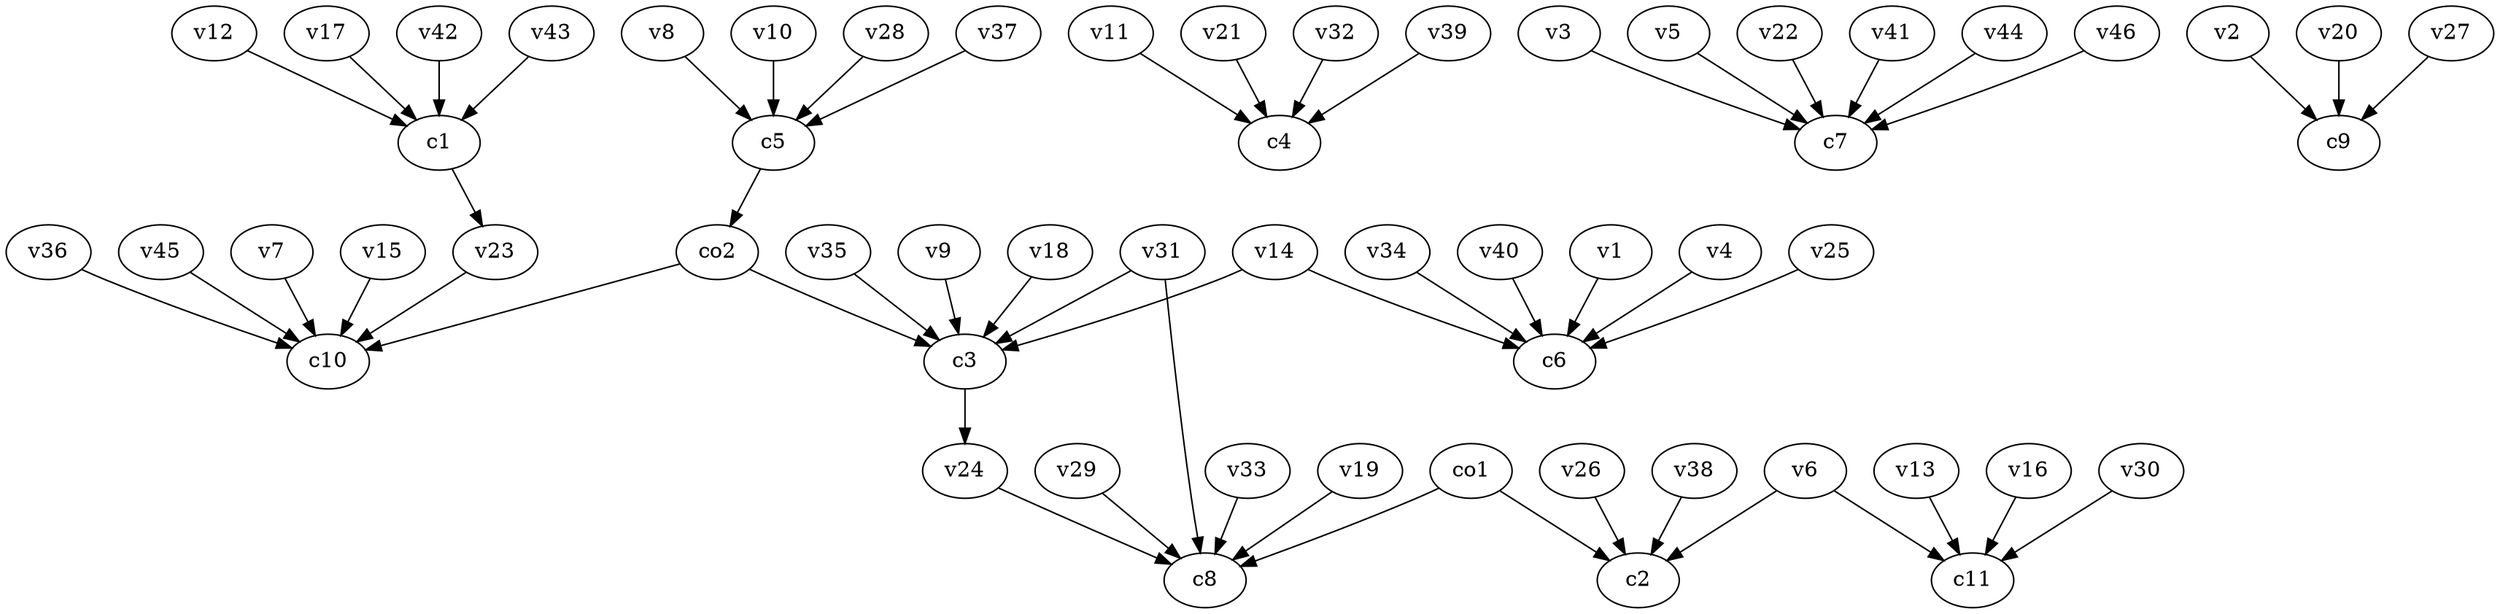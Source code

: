strict digraph  {
c1;
c2;
c3;
c4;
c5;
c6;
c7;
c8;
c9;
c10;
c11;
v1;
v2;
v3;
v4;
v5;
v6;
v7;
v8;
v9;
v10;
v11;
v12;
v13;
v14;
v15;
v16;
v17;
v18;
v19;
v20;
v21;
v22;
v23;
v24;
v25;
v26;
v27;
v28;
v29;
v30;
v31;
v32;
v33;
v34;
v35;
v36;
v37;
v38;
v39;
v40;
v41;
v42;
v43;
v44;
v45;
v46;
co1;
co2;
c1 -> v23  [weight=1];
c3 -> v24  [weight=1];
c5 -> co2  [weight=1];
v1 -> c6  [weight=1];
v2 -> c9  [weight=1];
v3 -> c7  [weight=1];
v4 -> c6  [weight=1];
v5 -> c7  [weight=1];
v6 -> c11  [weight=1];
v6 -> c2  [weight=1];
v7 -> c10  [weight=1];
v8 -> c5  [weight=1];
v9 -> c3  [weight=1];
v10 -> c5  [weight=1];
v11 -> c4  [weight=1];
v12 -> c1  [weight=1];
v13 -> c11  [weight=1];
v14 -> c6  [weight=1];
v14 -> c3  [weight=1];
v15 -> c10  [weight=1];
v16 -> c11  [weight=1];
v17 -> c1  [weight=1];
v18 -> c3  [weight=1];
v19 -> c8  [weight=1];
v20 -> c9  [weight=1];
v21 -> c4  [weight=1];
v22 -> c7  [weight=1];
v23 -> c10  [weight=1];
v24 -> c8  [weight=1];
v25 -> c6  [weight=1];
v26 -> c2  [weight=1];
v27 -> c9  [weight=1];
v28 -> c5  [weight=1];
v29 -> c8  [weight=1];
v30 -> c11  [weight=1];
v31 -> c8  [weight=1];
v31 -> c3  [weight=1];
v32 -> c4  [weight=1];
v33 -> c8  [weight=1];
v34 -> c6  [weight=1];
v35 -> c3  [weight=1];
v36 -> c10  [weight=1];
v37 -> c5  [weight=1];
v38 -> c2  [weight=1];
v39 -> c4  [weight=1];
v40 -> c6  [weight=1];
v41 -> c7  [weight=1];
v42 -> c1  [weight=1];
v43 -> c1  [weight=1];
v44 -> c7  [weight=1];
v45 -> c10  [weight=1];
v46 -> c7  [weight=1];
co1 -> c8  [weight=1];
co1 -> c2  [weight=1];
co2 -> c3  [weight=1];
co2 -> c10  [weight=1];
}
